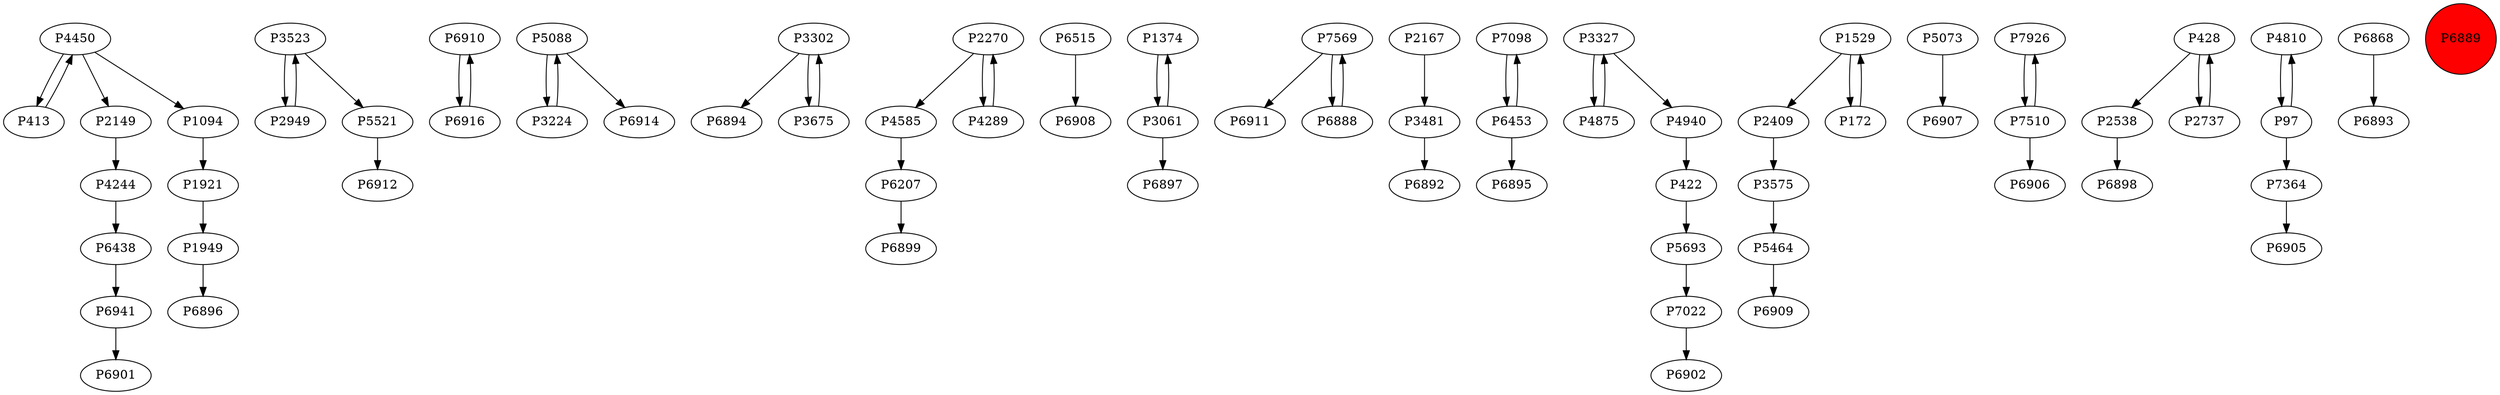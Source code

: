 digraph {
	P2149 -> P4244
	P3523 -> P2949
	P6910 -> P6916
	P5088 -> P3224
	P3302 -> P6894
	P1921 -> P1949
	P5521 -> P6912
	P1949 -> P6896
	P2270 -> P4585
	P6515 -> P6908
	P1374 -> P3061
	P7569 -> P6911
	P3481 -> P6892
	P7098 -> P6453
	P3327 -> P4875
	P6453 -> P6895
	P6438 -> P6941
	P4875 -> P3327
	P4289 -> P2270
	P3575 -> P5464
	P6453 -> P7098
	P5073 -> P6907
	P7926 -> P7510
	P413 -> P4450
	P428 -> P2538
	P3327 -> P4940
	P5693 -> P7022
	P7022 -> P6902
	P6916 -> P6910
	P1094 -> P1921
	P4450 -> P1094
	P4940 -> P422
	P1529 -> P2409
	P6207 -> P6899
	P2270 -> P4289
	P4810 -> P97
	P7569 -> P6888
	P4450 -> P2149
	P172 -> P1529
	P3675 -> P3302
	P2538 -> P6898
	P4450 -> P413
	P428 -> P2737
	P2737 -> P428
	P4244 -> P6438
	P1529 -> P172
	P3061 -> P1374
	P5088 -> P6914
	P6868 -> P6893
	P97 -> P4810
	P6941 -> P6901
	P3224 -> P5088
	P3061 -> P6897
	P3302 -> P3675
	P5464 -> P6909
	P422 -> P5693
	P7510 -> P6906
	P2949 -> P3523
	P4585 -> P6207
	P97 -> P7364
	P2409 -> P3575
	P7364 -> P6905
	P2167 -> P3481
	P3523 -> P5521
	P6888 -> P7569
	P7510 -> P7926
	P6889 [shape=circle]
	P6889 [style=filled]
	P6889 [fillcolor=red]
}